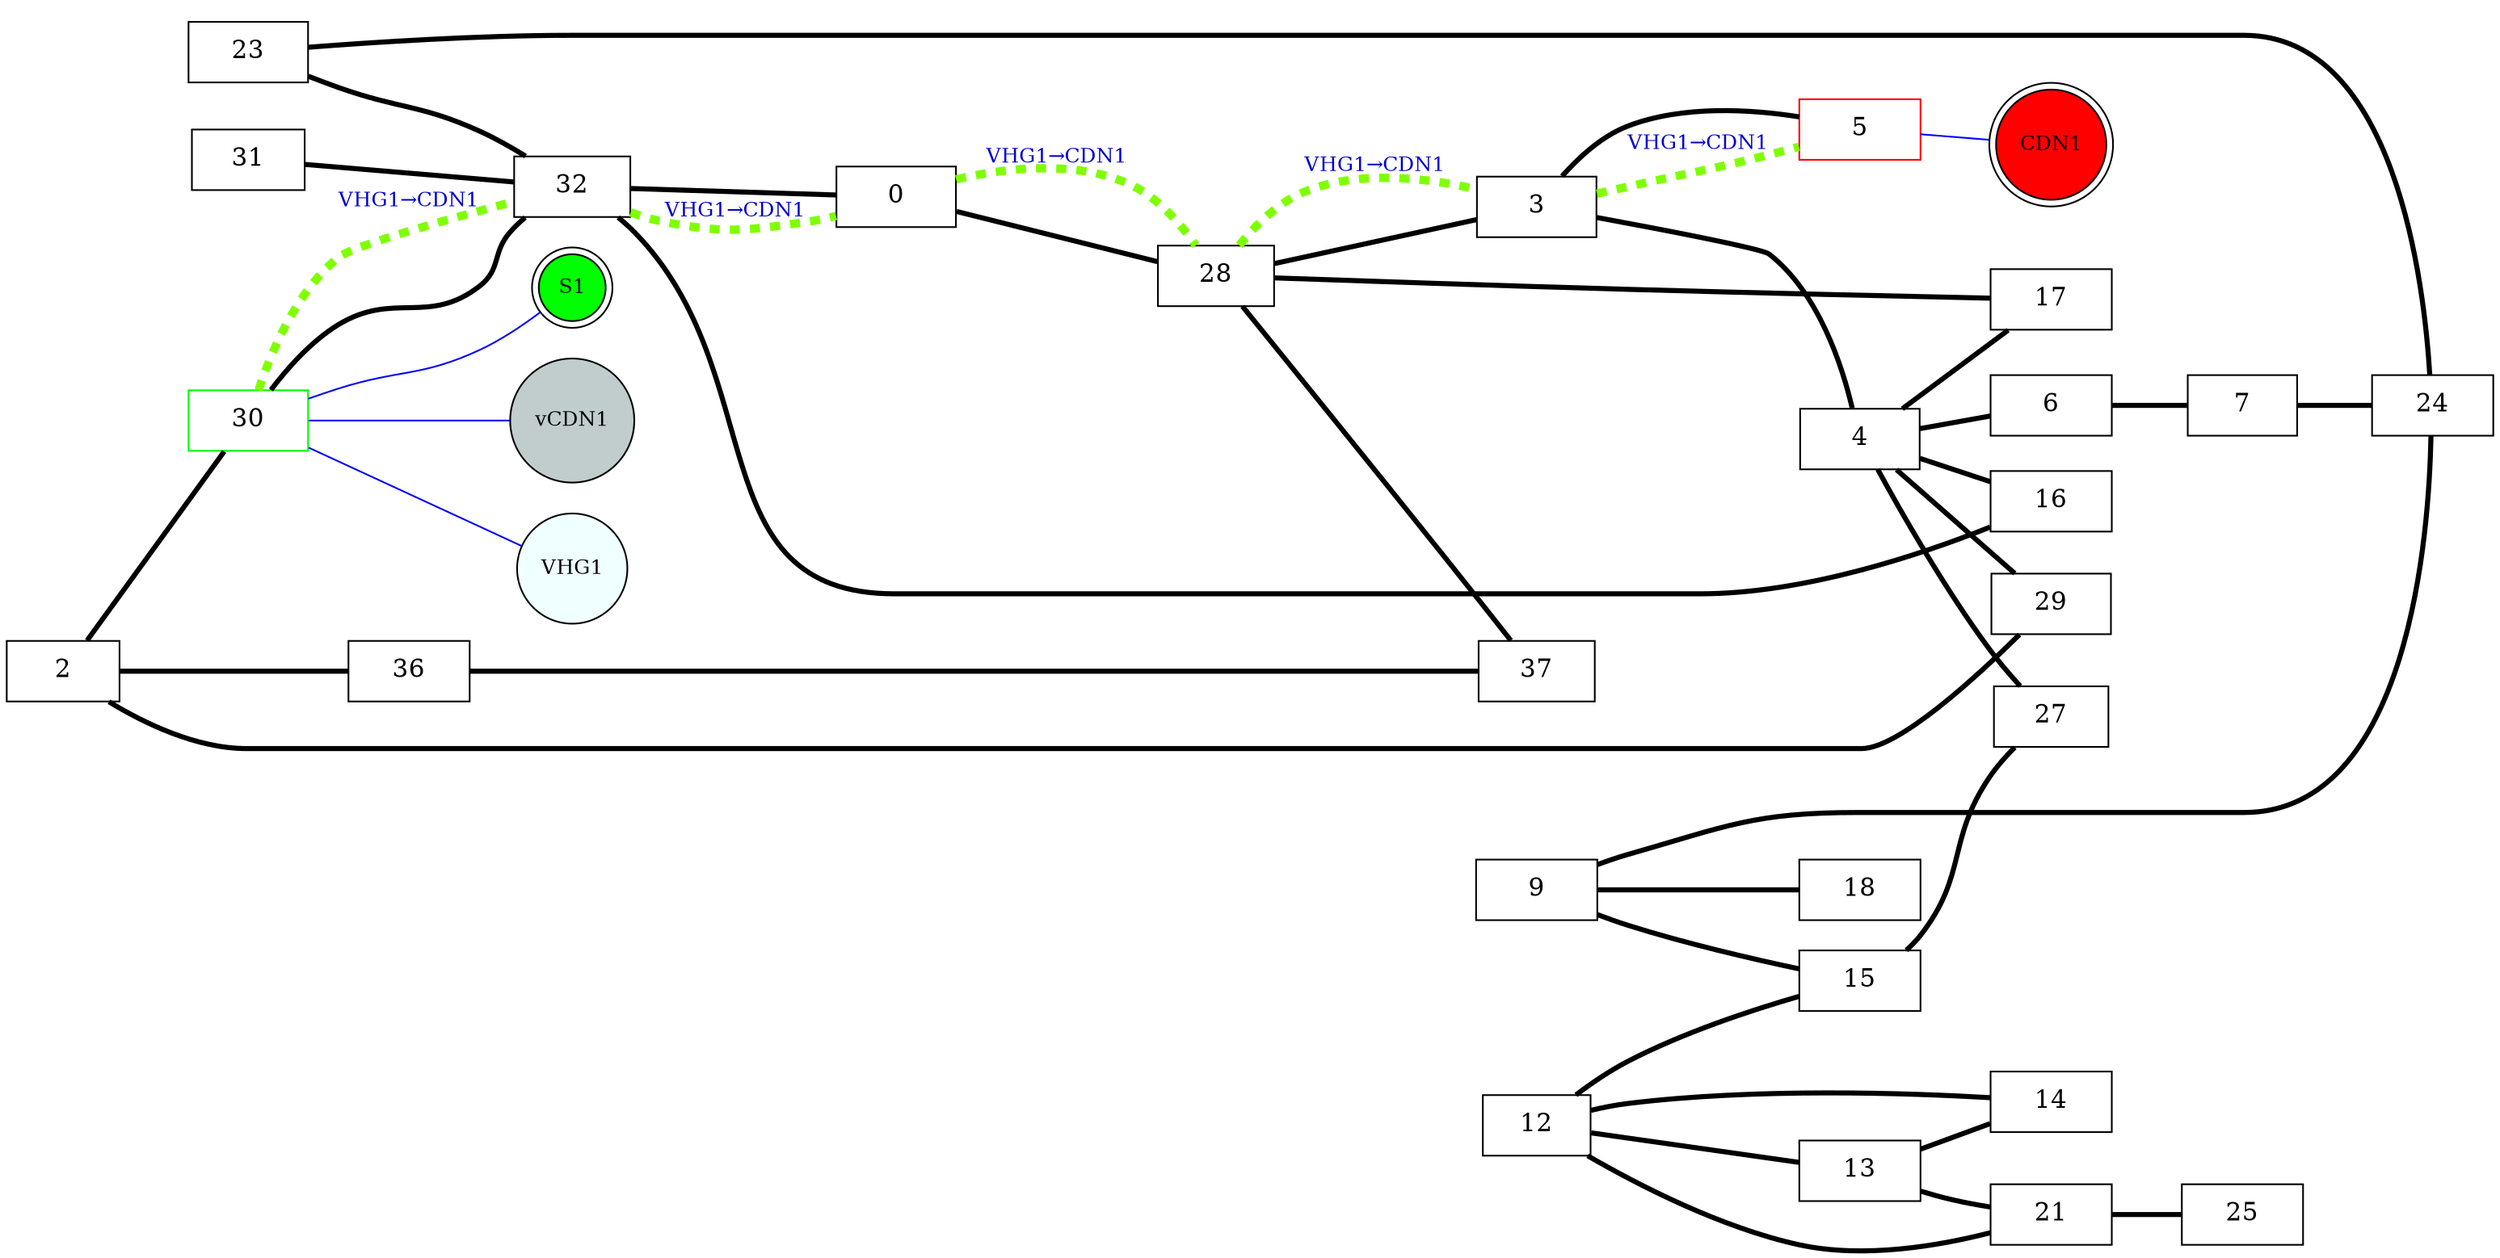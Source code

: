 graph{rankdir=LR;overlap = voronoi;splines = true;



 subgraph{


24 [shape=box,style=filled,fillcolor=white,color=black,width=1.000000,fontsize=15,pos="24,24"];
25 [shape=box,style=filled,fillcolor=white,color=black,width=1.000000,fontsize=15,pos="25,25"];
27 [shape=box,style=filled,fillcolor=white,color=black,width=0.947169,fontsize=15,pos="27,27"];
21 [shape=box,style=filled,fillcolor=white,color=black,width=1.000000,fontsize=15,pos="21,21"];
23 [shape=box,style=filled,fillcolor=white,color=black,width=0.985216,fontsize=15,pos="23,23"];
28 [shape=box,style=filled,fillcolor=white,color=black,width=0.961717,fontsize=15,pos="28,28"];
29 [shape=box,style=filled,fillcolor=white,color=black,width=0.987760,fontsize=15,pos="29,29"];
0 [shape=box,style=filled,fillcolor=white,color=black,width=0.989052,fontsize=15,pos="0,0"];
3 [shape=box,style=filled,fillcolor=white,color=black,width=0.991684,fontsize=15,pos="3,3"];
2 [shape=box,style=filled,fillcolor=white,color=black,width=0.937406,fontsize=15,pos="2,2"];
5 [shape=box,style=filled,fillcolor=white,color=red1,width=1.000000,fontsize=15,pos="5,5"];
4 [shape=box,style=filled,fillcolor=white,color=black,width=0.980422,fontsize=15,pos="4,4"];
7 [shape=box,style=filled,fillcolor=white,color=black,width=0.903630,fontsize=15,pos="7,7"];
6 [shape=box,style=filled,fillcolor=white,color=black,width=1.000000,fontsize=15,pos="6,6"];
9 [shape=box,style=filled,fillcolor=white,color=black,width=1.000000,fontsize=15,pos="9,9"];
13 [shape=box,style=filled,fillcolor=white,color=black,width=1.000000,fontsize=15,pos="13,13"];
12 [shape=box,style=filled,fillcolor=white,color=black,width=0.891704,fontsize=15,pos="12,12"];
15 [shape=box,style=filled,fillcolor=white,color=black,width=1.000000,fontsize=15,pos="15,15"];
14 [shape=box,style=filled,fillcolor=white,color=black,width=1.000000,fontsize=15,pos="14,14"];
17 [shape=box,style=filled,fillcolor=white,color=black,width=1.000000,fontsize=15,pos="17,17"];
16 [shape=box,style=filled,fillcolor=white,color=black,width=1.000000,fontsize=15,pos="16,16"];
18 [shape=box,style=filled,fillcolor=white,color=black,width=0.994703,fontsize=15,pos="18,18"];
31 [shape=box,style=filled,fillcolor=white,color=black,width=0.930375,fontsize=15,pos="31,31"];
30 [shape=box,style=filled,fillcolor=white,color=green1,width=0.992964,fontsize=15,pos="30,30"];
37 [shape=box,style=filled,fillcolor=white,color=black,width=0.955977,fontsize=15,pos="37,37"];
36 [shape=box,style=filled,fillcolor=white,color=black,width=1.000000,fontsize=15,pos="36,36"];
32 [shape=box,style=filled,fillcolor=white,color=black,width=0.956333,fontsize=15,pos="32,32"];
0--28 [penwidth="3",fontsize=15,len=2,label=" "];
 0--32 [penwidth="3",fontsize=15,len=2,label=" "];
 12--13 [penwidth="3",fontsize=15,len=2,label=" "];
 12--14 [penwidth="3",fontsize=15,len=2,label=" "];
 12--15 [penwidth="3",fontsize=15,len=2,label=" "];
 12--21 [penwidth="3",fontsize=15,len=2,label=" "];
 13--14 [penwidth="3",fontsize=15,len=2,label=" "];
 13--21 [penwidth="3",fontsize=15,len=2,label=" "];
 15--27 [penwidth="3",fontsize=15,len=2,label=" "];
 16--32 [penwidth="3",fontsize=15,len=2,label=" "];
 17--28 [penwidth="3",fontsize=15,len=2,label=" "];
 21--25 [penwidth="3",fontsize=15,len=2,label=" "];
 2--29 [penwidth="3",fontsize=15,len=2,label=" "];
 2--30 [penwidth="3",fontsize=15,len=2,label=" "];
 23--24 [penwidth="3",fontsize=15,len=2,label=" "];
 23--32 [penwidth="3",fontsize=15,len=2,label=" "];
 2--36 [penwidth="3",fontsize=15,len=2,label=" "];
 28--37 [penwidth="3",fontsize=15,len=2,label=" "];
 30--32 [penwidth="3",fontsize=15,len=2,label=" "];
 31--32 [penwidth="3",fontsize=15,len=2,label=" "];
 3--28 [penwidth="3",fontsize=15,len=2,label=" "];
 3--4 [penwidth="3",fontsize=15,len=2,label=" "];
 3--5 [penwidth="3",fontsize=15,len=2,label=" "];
 36--37 [penwidth="3",fontsize=15,len=2,label=" "];
 4--16 [penwidth="3",fontsize=15,len=2,label=" "];
 4--17 [penwidth="3",fontsize=15,len=2,label=" "];
 4--27 [penwidth="3",fontsize=15,len=2,label=" "];
 4--29 [penwidth="3",fontsize=15,len=2,label=" "];
 4--6 [penwidth="3",fontsize=15,len=2,label=" "];
 6--7 [penwidth="3",fontsize=15,len=2,label=" "];
 7--24 [penwidth="3",fontsize=15,len=2,label=" "];
 9--15 [penwidth="3",fontsize=15,len=2,label=" "];
 9--18 [penwidth="3",fontsize=15,len=2,label=" "];
 9--24 [penwidth="3",fontsize=15,len=2,label=" "];
 30--S1[color=blue,len=1.5,label=" "];
S1[shape=doublecircle,fillcolor=green,style=filled,fontsize=12];
30--vCDN1[color=blue,len=1.5,label=" "];
vCDN1[shape=circle,fillcolor=azure3,style=filled,fontsize=12];
30--VHG1[color=blue,len=1.5,label=" "];
VHG1[shape=circle,fillcolor=azure1,style=filled,fontsize=12];
5--CDN1[color=blue,len=1.5,label=" "];
CDN1[shape=doublecircle,fillcolor=red,style=filled,fontsize=12];
}
subgraph{
 edge[color=chartreuse,weight=0];
0--28 [ style=dashed,label="VHG1&#8594;CDN1",fontcolor=blue3 ,fontsize=12,penwidth=5];
 28--3 [ style=dashed,label="VHG1&#8594;CDN1",fontcolor=blue3 ,fontsize=12,penwidth=5];
 30--32 [ style=dashed,label="VHG1&#8594;CDN1",fontcolor=blue3 ,fontsize=12,penwidth=5];
 3--5 [ style=dashed,label="VHG1&#8594;CDN1",fontcolor=blue3 ,fontsize=12,penwidth=5];
 32--0 [ style=dashed,label="VHG1&#8594;CDN1",fontcolor=blue3 ,fontsize=12,penwidth=5];
 }

}